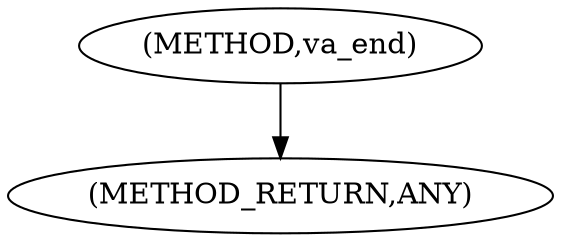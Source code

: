 digraph "va_end" {  
"100277" [label = <(METHOD,va_end)> ]
"100279" [label = <(METHOD_RETURN,ANY)> ]
  "100277" -> "100279" 
}
